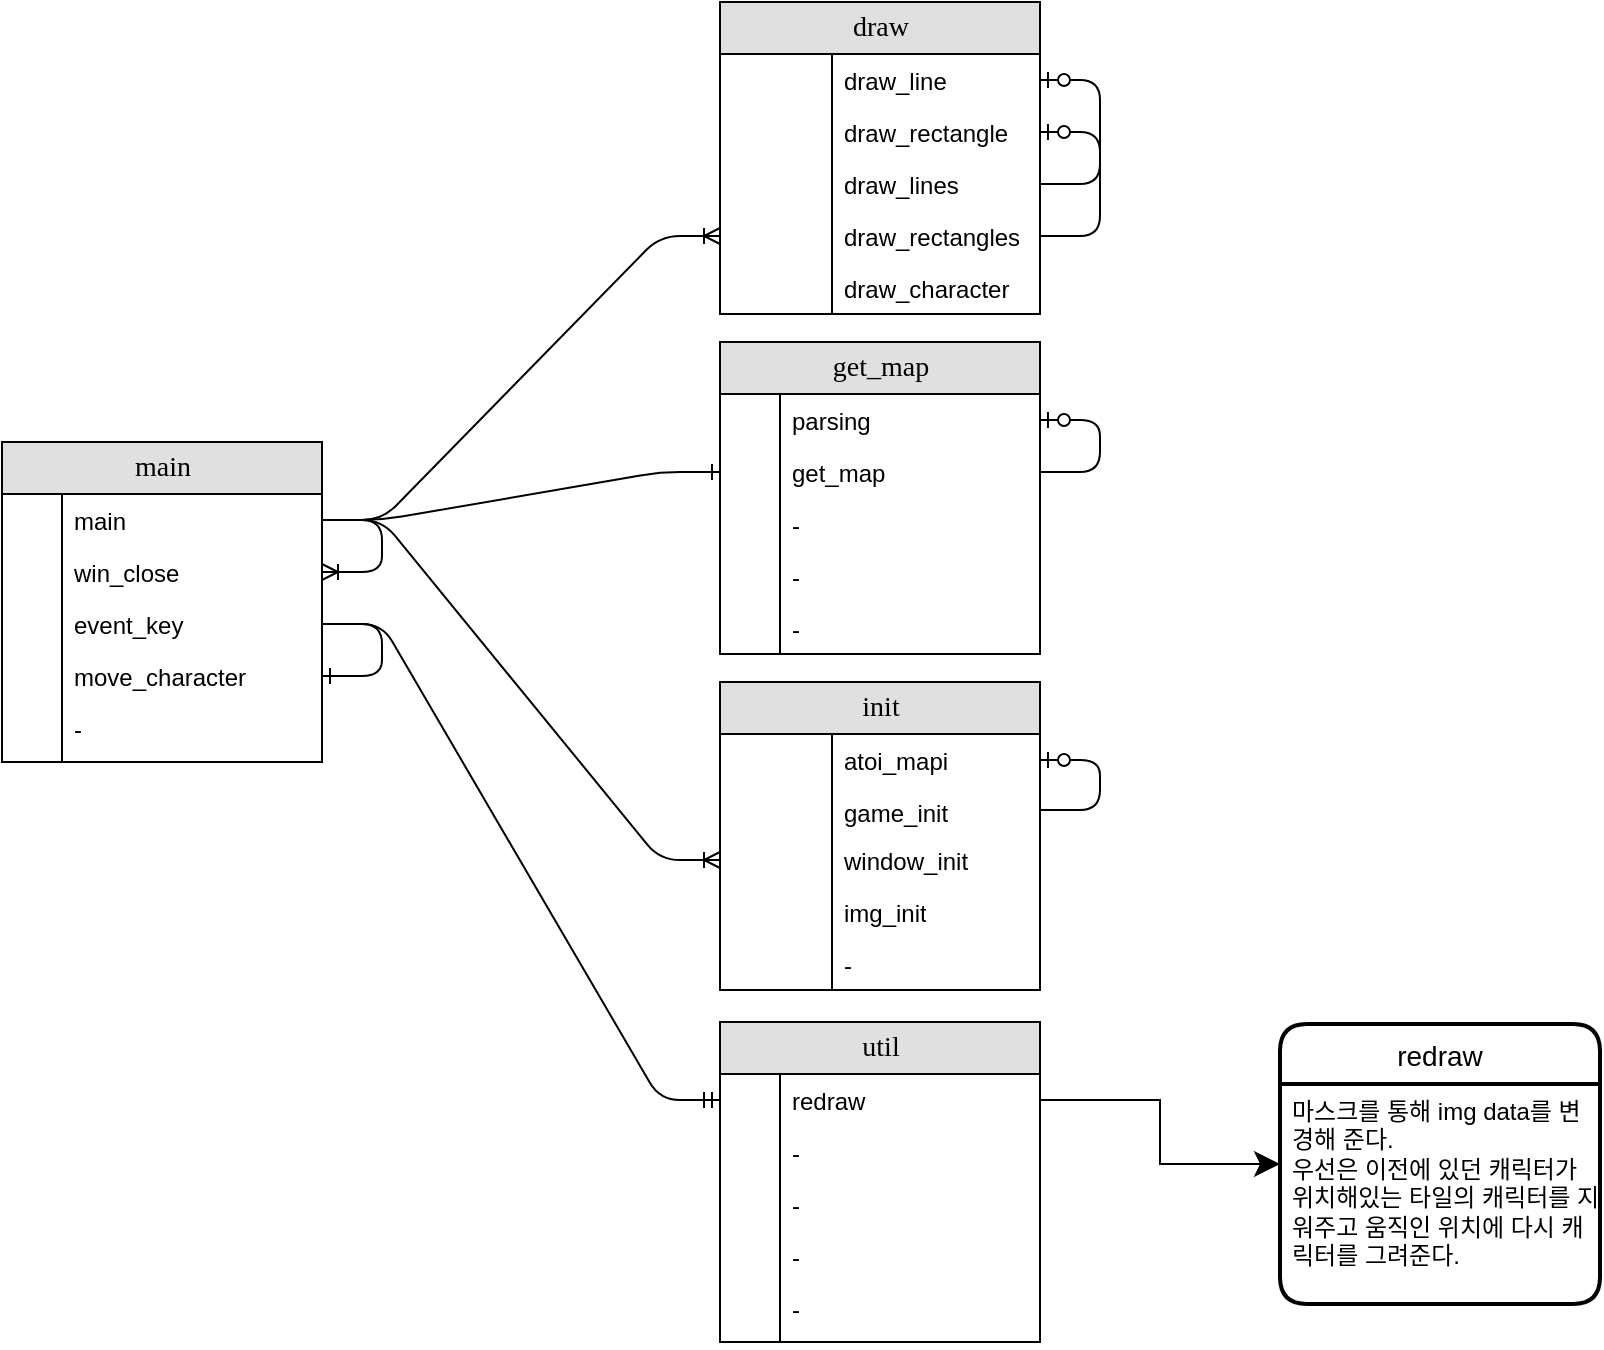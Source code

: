 <mxfile version="14.2.2" type="github">
  <diagram name="Page-1" id="e56a1550-8fbb-45ad-956c-1786394a9013">
    <mxGraphModel dx="1298" dy="751" grid="1" gridSize="1" guides="1" tooltips="1" connect="1" arrows="1" fold="1" page="1" pageScale="1" pageWidth="3300" pageHeight="2339" background="#ffffff" math="0" shadow="0">
      <root>
        <mxCell id="0" />
        <mxCell id="1" parent="0" />
        <mxCell id="2e49270ec7c68f3f-1" value="draw" style="swimlane;html=1;fontStyle=0;childLayout=stackLayout;horizontal=1;startSize=26;fillColor=#e0e0e0;horizontalStack=0;resizeParent=1;resizeLast=0;collapsible=1;marginBottom=0;swimlaneFillColor=#ffffff;align=center;rounded=0;shadow=0;comic=0;labelBackgroundColor=none;strokeWidth=1;fontFamily=Verdana;fontSize=14" parent="1" vertex="1">
          <mxGeometry x="1640" y="790" width="160" height="156" as="geometry" />
        </mxCell>
        <mxCell id="nDJJ-FubQtM80DXklPQj-88" value="draw_line" style="shape=partialRectangle;top=0;left=0;right=0;bottom=0;html=1;align=left;verticalAlign=top;fillColor=none;spacingLeft=60;spacingRight=4;whiteSpace=wrap;overflow=hidden;rotatable=0;points=[[0,0.5],[1,0.5]];portConstraint=eastwest;dropTarget=0;" parent="2e49270ec7c68f3f-1" vertex="1">
          <mxGeometry y="26" width="160" height="26" as="geometry" />
        </mxCell>
        <mxCell id="nDJJ-FubQtM80DXklPQj-89" value="" style="shape=partialRectangle;top=0;left=0;bottom=0;html=1;fillColor=none;align=left;verticalAlign=top;spacingLeft=4;spacingRight=4;whiteSpace=wrap;overflow=hidden;rotatable=0;points=[];portConstraint=eastwest;part=1;" parent="nDJJ-FubQtM80DXklPQj-88" vertex="1" connectable="0">
          <mxGeometry width="56" height="26" as="geometry" />
        </mxCell>
        <mxCell id="nDJJ-FubQtM80DXklPQj-20" value="draw_rectangle" style="shape=partialRectangle;top=0;left=0;right=0;bottom=0;html=1;align=left;verticalAlign=top;fillColor=none;spacingLeft=60;spacingRight=4;whiteSpace=wrap;overflow=hidden;rotatable=0;points=[[0,0.5],[1,0.5]];portConstraint=eastwest;dropTarget=0;" parent="2e49270ec7c68f3f-1" vertex="1">
          <mxGeometry y="52" width="160" height="26" as="geometry" />
        </mxCell>
        <mxCell id="nDJJ-FubQtM80DXklPQj-21" value="" style="shape=partialRectangle;top=0;left=0;bottom=0;html=1;fillColor=none;align=left;verticalAlign=top;spacingLeft=4;spacingRight=4;whiteSpace=wrap;overflow=hidden;rotatable=0;points=[];portConstraint=eastwest;part=1;" parent="nDJJ-FubQtM80DXklPQj-20" vertex="1" connectable="0">
          <mxGeometry width="56" height="26" as="geometry" />
        </mxCell>
        <mxCell id="nDJJ-FubQtM80DXklPQj-24" value="draw_lines" style="shape=partialRectangle;top=0;left=0;right=0;bottom=0;html=1;align=left;verticalAlign=top;fillColor=none;spacingLeft=60;spacingRight=4;whiteSpace=wrap;overflow=hidden;rotatable=0;points=[[0,0.5],[1,0.5]];portConstraint=eastwest;dropTarget=0;" parent="2e49270ec7c68f3f-1" vertex="1">
          <mxGeometry y="78" width="160" height="26" as="geometry" />
        </mxCell>
        <mxCell id="nDJJ-FubQtM80DXklPQj-25" value="" style="shape=partialRectangle;top=0;left=0;bottom=0;html=1;fillColor=none;align=left;verticalAlign=top;spacingLeft=4;spacingRight=4;whiteSpace=wrap;overflow=hidden;rotatable=0;points=[];portConstraint=eastwest;part=1;" parent="nDJJ-FubQtM80DXklPQj-24" vertex="1" connectable="0">
          <mxGeometry width="56" height="26" as="geometry" />
        </mxCell>
        <mxCell id="nDJJ-FubQtM80DXklPQj-26" value="draw_rectangles" style="shape=partialRectangle;top=0;left=0;right=0;bottom=0;html=1;align=left;verticalAlign=top;fillColor=none;spacingLeft=60;spacingRight=4;whiteSpace=wrap;overflow=hidden;rotatable=0;points=[[0,0.5],[1,0.5]];portConstraint=eastwest;dropTarget=0;" parent="2e49270ec7c68f3f-1" vertex="1">
          <mxGeometry y="104" width="160" height="26" as="geometry" />
        </mxCell>
        <mxCell id="nDJJ-FubQtM80DXklPQj-27" value="" style="shape=partialRectangle;top=0;left=0;bottom=0;html=1;fillColor=none;align=left;verticalAlign=top;spacingLeft=4;spacingRight=4;whiteSpace=wrap;overflow=hidden;rotatable=0;points=[];portConstraint=eastwest;part=1;" parent="nDJJ-FubQtM80DXklPQj-26" vertex="1" connectable="0">
          <mxGeometry width="56" height="26" as="geometry" />
        </mxCell>
        <mxCell id="nDJJ-FubQtM80DXklPQj-22" value="draw_character" style="shape=partialRectangle;top=0;left=0;right=0;bottom=0;html=1;align=left;verticalAlign=top;fillColor=none;spacingLeft=60;spacingRight=4;whiteSpace=wrap;overflow=hidden;rotatable=0;points=[[0,0.5],[1,0.5]];portConstraint=eastwest;dropTarget=0;" parent="2e49270ec7c68f3f-1" vertex="1">
          <mxGeometry y="130" width="160" height="26" as="geometry" />
        </mxCell>
        <mxCell id="nDJJ-FubQtM80DXklPQj-23" value="" style="shape=partialRectangle;top=0;left=0;bottom=0;html=1;fillColor=none;align=left;verticalAlign=top;spacingLeft=4;spacingRight=4;whiteSpace=wrap;overflow=hidden;rotatable=0;points=[];portConstraint=eastwest;part=1;" parent="nDJJ-FubQtM80DXklPQj-22" vertex="1" connectable="0">
          <mxGeometry width="56" height="26" as="geometry" />
        </mxCell>
        <mxCell id="uAMPDl_Nky-WzL86phEE-3" value="" style="edgeStyle=entityRelationEdgeStyle;fontSize=12;html=1;endArrow=ERzeroToOne;endFill=1;" edge="1" parent="2e49270ec7c68f3f-1" source="nDJJ-FubQtM80DXklPQj-26" target="nDJJ-FubQtM80DXklPQj-20">
          <mxGeometry width="100" height="100" relative="1" as="geometry">
            <mxPoint x="220" y="128" as="sourcePoint" />
            <mxPoint x="320" y="28" as="targetPoint" />
          </mxGeometry>
        </mxCell>
        <mxCell id="uAMPDl_Nky-WzL86phEE-2" value="" style="edgeStyle=entityRelationEdgeStyle;fontSize=12;html=1;endArrow=ERzeroToOne;endFill=1;jumpStyle=sharp;" edge="1" parent="2e49270ec7c68f3f-1" source="nDJJ-FubQtM80DXklPQj-24" target="nDJJ-FubQtM80DXklPQj-88">
          <mxGeometry width="100" height="100" relative="1" as="geometry">
            <mxPoint x="280" y="91" as="sourcePoint" />
            <mxPoint x="250" y="39" as="targetPoint" />
          </mxGeometry>
        </mxCell>
        <mxCell id="2e49270ec7c68f3f-19" value="get_map" style="swimlane;html=1;fontStyle=0;childLayout=stackLayout;horizontal=1;startSize=26;fillColor=#e0e0e0;horizontalStack=0;resizeParent=1;resizeLast=0;collapsible=1;marginBottom=0;swimlaneFillColor=#ffffff;align=center;rounded=0;shadow=0;comic=0;labelBackgroundColor=none;strokeWidth=1;fontFamily=Verdana;fontSize=14" parent="1" vertex="1">
          <mxGeometry x="1640" y="960" width="160" height="156" as="geometry" />
        </mxCell>
        <mxCell id="2e49270ec7c68f3f-22" value="parsing" style="shape=partialRectangle;top=0;left=0;right=0;bottom=0;html=1;align=left;verticalAlign=top;fillColor=none;spacingLeft=34;spacingRight=4;whiteSpace=wrap;overflow=hidden;rotatable=0;points=[[0,0.5],[1,0.5]];portConstraint=eastwest;dropTarget=0;" parent="2e49270ec7c68f3f-19" vertex="1">
          <mxGeometry y="26" width="160" height="26" as="geometry" />
        </mxCell>
        <mxCell id="2e49270ec7c68f3f-23" value="" style="shape=partialRectangle;top=0;left=0;bottom=0;html=1;fillColor=none;align=left;verticalAlign=top;spacingLeft=4;spacingRight=4;whiteSpace=wrap;overflow=hidden;rotatable=0;points=[];portConstraint=eastwest;part=1;" parent="2e49270ec7c68f3f-22" vertex="1" connectable="0">
          <mxGeometry width="30" height="26" as="geometry" />
        </mxCell>
        <mxCell id="2e49270ec7c68f3f-24" value="get_map" style="shape=partialRectangle;top=0;left=0;right=0;bottom=0;html=1;align=left;verticalAlign=top;fillColor=none;spacingLeft=34;spacingRight=4;whiteSpace=wrap;overflow=hidden;rotatable=0;points=[[0,0.5],[1,0.5]];portConstraint=eastwest;dropTarget=0;" parent="2e49270ec7c68f3f-19" vertex="1">
          <mxGeometry y="52" width="160" height="26" as="geometry" />
        </mxCell>
        <mxCell id="2e49270ec7c68f3f-25" value="" style="shape=partialRectangle;top=0;left=0;bottom=0;html=1;fillColor=none;align=left;verticalAlign=top;spacingLeft=4;spacingRight=4;whiteSpace=wrap;overflow=hidden;rotatable=0;points=[];portConstraint=eastwest;part=1;" parent="2e49270ec7c68f3f-24" vertex="1" connectable="0">
          <mxGeometry width="30" height="26" as="geometry" />
        </mxCell>
        <mxCell id="2e49270ec7c68f3f-26" value="-" style="shape=partialRectangle;top=0;left=0;right=0;bottom=0;html=1;align=left;verticalAlign=top;fillColor=none;spacingLeft=34;spacingRight=4;whiteSpace=wrap;overflow=hidden;rotatable=0;points=[[0,0.5],[1,0.5]];portConstraint=eastwest;dropTarget=0;" parent="2e49270ec7c68f3f-19" vertex="1">
          <mxGeometry y="78" width="160" height="26" as="geometry" />
        </mxCell>
        <mxCell id="2e49270ec7c68f3f-27" value="" style="shape=partialRectangle;top=0;left=0;bottom=0;html=1;fillColor=none;align=left;verticalAlign=top;spacingLeft=4;spacingRight=4;whiteSpace=wrap;overflow=hidden;rotatable=0;points=[];portConstraint=eastwest;part=1;" parent="2e49270ec7c68f3f-26" vertex="1" connectable="0">
          <mxGeometry width="30" height="26" as="geometry" />
        </mxCell>
        <mxCell id="nDJJ-FubQtM80DXklPQj-30" value="-" style="shape=partialRectangle;top=0;left=0;right=0;bottom=0;html=1;align=left;verticalAlign=top;fillColor=none;spacingLeft=34;spacingRight=4;whiteSpace=wrap;overflow=hidden;rotatable=0;points=[[0,0.5],[1,0.5]];portConstraint=eastwest;dropTarget=0;" parent="2e49270ec7c68f3f-19" vertex="1">
          <mxGeometry y="104" width="160" height="26" as="geometry" />
        </mxCell>
        <mxCell id="nDJJ-FubQtM80DXklPQj-31" value="" style="shape=partialRectangle;top=0;left=0;bottom=0;html=1;fillColor=none;align=left;verticalAlign=top;spacingLeft=4;spacingRight=4;whiteSpace=wrap;overflow=hidden;rotatable=0;points=[];portConstraint=eastwest;part=1;" parent="nDJJ-FubQtM80DXklPQj-30" vertex="1" connectable="0">
          <mxGeometry width="30" height="26" as="geometry" />
        </mxCell>
        <mxCell id="nDJJ-FubQtM80DXklPQj-32" value="-" style="shape=partialRectangle;top=0;left=0;right=0;bottom=0;html=1;align=left;verticalAlign=top;fillColor=none;spacingLeft=34;spacingRight=4;whiteSpace=wrap;overflow=hidden;rotatable=0;points=[[0,0.5],[1,0.5]];portConstraint=eastwest;dropTarget=0;" parent="2e49270ec7c68f3f-19" vertex="1">
          <mxGeometry y="130" width="160" height="26" as="geometry" />
        </mxCell>
        <mxCell id="nDJJ-FubQtM80DXklPQj-33" value="" style="shape=partialRectangle;top=0;left=0;bottom=0;html=1;fillColor=none;align=left;verticalAlign=top;spacingLeft=4;spacingRight=4;whiteSpace=wrap;overflow=hidden;rotatable=0;points=[];portConstraint=eastwest;part=1;" parent="nDJJ-FubQtM80DXklPQj-32" vertex="1" connectable="0">
          <mxGeometry width="30" height="26" as="geometry" />
        </mxCell>
        <mxCell id="nDJJ-FubQtM80DXklPQj-95" value="" style="edgeStyle=entityRelationEdgeStyle;fontSize=12;html=1;endArrow=ERzeroToOne;endFill=1;entryX=1;entryY=0.5;entryDx=0;entryDy=0;exitX=1;exitY=0.5;exitDx=0;exitDy=0;" parent="2e49270ec7c68f3f-19" source="2e49270ec7c68f3f-24" target="2e49270ec7c68f3f-22" edge="1">
          <mxGeometry width="100" height="100" relative="1" as="geometry">
            <mxPoint x="-50" y="100" as="sourcePoint" />
            <mxPoint x="30" y="80" as="targetPoint" />
          </mxGeometry>
        </mxCell>
        <mxCell id="2e49270ec7c68f3f-48" value="init" style="swimlane;html=1;fontStyle=0;childLayout=stackLayout;horizontal=1;startSize=26;fillColor=#e0e0e0;horizontalStack=0;resizeParent=1;resizeLast=0;collapsible=1;marginBottom=0;swimlaneFillColor=#ffffff;align=center;rounded=0;shadow=0;comic=0;labelBackgroundColor=none;strokeWidth=1;fontFamily=Verdana;fontSize=14" parent="1" vertex="1">
          <mxGeometry x="1640" y="1130" width="160" height="154" as="geometry" />
        </mxCell>
        <mxCell id="nDJJ-FubQtM80DXklPQj-34" value="atoi_mapi" style="shape=partialRectangle;top=0;left=0;right=0;bottom=0;html=1;align=left;verticalAlign=top;fillColor=none;spacingLeft=60;spacingRight=4;whiteSpace=wrap;overflow=hidden;rotatable=0;points=[[0,0.5],[1,0.5]];portConstraint=eastwest;dropTarget=0;" parent="2e49270ec7c68f3f-48" vertex="1">
          <mxGeometry y="26" width="160" height="26" as="geometry" />
        </mxCell>
        <mxCell id="nDJJ-FubQtM80DXklPQj-35" value="" style="shape=partialRectangle;top=0;left=0;bottom=0;html=1;fillColor=none;align=left;verticalAlign=top;spacingLeft=4;spacingRight=4;whiteSpace=wrap;overflow=hidden;rotatable=0;points=[];portConstraint=eastwest;part=1;" parent="nDJJ-FubQtM80DXklPQj-34" vertex="1" connectable="0">
          <mxGeometry width="56" height="26" as="geometry" />
        </mxCell>
        <mxCell id="nDJJ-FubQtM80DXklPQj-38" value="game_init" style="shape=partialRectangle;top=0;left=0;right=0;bottom=0;html=1;align=left;verticalAlign=top;fillColor=none;spacingLeft=60;spacingRight=4;whiteSpace=wrap;overflow=hidden;rotatable=0;points=[[0,0.5],[1,0.5]];portConstraint=eastwest;dropTarget=0;" parent="2e49270ec7c68f3f-48" vertex="1">
          <mxGeometry y="52" width="160" height="24" as="geometry" />
        </mxCell>
        <mxCell id="nDJJ-FubQtM80DXklPQj-39" value="" style="shape=partialRectangle;top=0;left=0;bottom=0;html=1;fillColor=none;align=left;verticalAlign=top;spacingLeft=4;spacingRight=4;whiteSpace=wrap;overflow=hidden;rotatable=0;points=[];portConstraint=eastwest;part=1;" parent="nDJJ-FubQtM80DXklPQj-38" vertex="1" connectable="0">
          <mxGeometry width="56" height="24" as="geometry" />
        </mxCell>
        <mxCell id="nDJJ-FubQtM80DXklPQj-40" value="window_init" style="shape=partialRectangle;top=0;left=0;right=0;bottom=0;html=1;align=left;verticalAlign=top;fillColor=none;spacingLeft=60;spacingRight=4;whiteSpace=wrap;overflow=hidden;rotatable=0;points=[[0,0.5],[1,0.5]];portConstraint=eastwest;dropTarget=0;" parent="2e49270ec7c68f3f-48" vertex="1">
          <mxGeometry y="76" width="160" height="26" as="geometry" />
        </mxCell>
        <mxCell id="nDJJ-FubQtM80DXklPQj-41" value="" style="shape=partialRectangle;top=0;left=0;bottom=0;html=1;fillColor=none;align=left;verticalAlign=top;spacingLeft=4;spacingRight=4;whiteSpace=wrap;overflow=hidden;rotatable=0;points=[];portConstraint=eastwest;part=1;" parent="nDJJ-FubQtM80DXklPQj-40" vertex="1" connectable="0">
          <mxGeometry width="56" height="26" as="geometry" />
        </mxCell>
        <mxCell id="nDJJ-FubQtM80DXklPQj-36" value="img_init" style="shape=partialRectangle;top=0;left=0;right=0;bottom=0;html=1;align=left;verticalAlign=top;fillColor=none;spacingLeft=60;spacingRight=4;whiteSpace=wrap;overflow=hidden;rotatable=0;points=[[0,0.5],[1,0.5]];portConstraint=eastwest;dropTarget=0;" parent="2e49270ec7c68f3f-48" vertex="1">
          <mxGeometry y="102" width="160" height="26" as="geometry" />
        </mxCell>
        <mxCell id="nDJJ-FubQtM80DXklPQj-37" value="" style="shape=partialRectangle;top=0;left=0;bottom=0;html=1;fillColor=none;align=left;verticalAlign=top;spacingLeft=4;spacingRight=4;whiteSpace=wrap;overflow=hidden;rotatable=0;points=[];portConstraint=eastwest;part=1;" parent="nDJJ-FubQtM80DXklPQj-36" vertex="1" connectable="0">
          <mxGeometry width="56" height="26" as="geometry" />
        </mxCell>
        <mxCell id="nDJJ-FubQtM80DXklPQj-96" value="-" style="shape=partialRectangle;top=0;left=0;right=0;bottom=0;html=1;align=left;verticalAlign=top;fillColor=none;spacingLeft=60;spacingRight=4;whiteSpace=wrap;overflow=hidden;rotatable=0;points=[[0,0.5],[1,0.5]];portConstraint=eastwest;dropTarget=0;" parent="2e49270ec7c68f3f-48" vertex="1">
          <mxGeometry y="128" width="160" height="26" as="geometry" />
        </mxCell>
        <mxCell id="nDJJ-FubQtM80DXklPQj-97" value="" style="shape=partialRectangle;top=0;left=0;bottom=0;html=1;fillColor=none;align=left;verticalAlign=top;spacingLeft=4;spacingRight=4;whiteSpace=wrap;overflow=hidden;rotatable=0;points=[];portConstraint=eastwest;part=1;" parent="nDJJ-FubQtM80DXklPQj-96" vertex="1" connectable="0">
          <mxGeometry width="56" height="26" as="geometry" />
        </mxCell>
        <mxCell id="nDJJ-FubQtM80DXklPQj-101" value="" style="edgeStyle=entityRelationEdgeStyle;fontSize=12;html=1;endArrow=ERzeroToOne;endFill=1;" parent="2e49270ec7c68f3f-48" source="nDJJ-FubQtM80DXklPQj-38" target="nDJJ-FubQtM80DXklPQj-34" edge="1">
          <mxGeometry width="100" height="100" relative="1" as="geometry">
            <mxPoint x="-70" y="-40" as="sourcePoint" />
            <mxPoint x="30" y="-140" as="targetPoint" />
          </mxGeometry>
        </mxCell>
        <mxCell id="2e49270ec7c68f3f-80" value="main" style="swimlane;html=1;fontStyle=0;childLayout=stackLayout;horizontal=1;startSize=26;fillColor=#e0e0e0;horizontalStack=0;resizeParent=1;resizeLast=0;collapsible=1;marginBottom=0;swimlaneFillColor=#ffffff;align=center;rounded=0;shadow=0;comic=0;labelBackgroundColor=none;strokeWidth=1;fontFamily=Verdana;fontSize=14" parent="1" vertex="1">
          <mxGeometry x="1281" y="1010" width="160" height="160" as="geometry" />
        </mxCell>
        <mxCell id="2e49270ec7c68f3f-83" value="main" style="shape=partialRectangle;top=0;left=0;right=0;bottom=0;html=1;align=left;verticalAlign=top;fillColor=none;spacingLeft=34;spacingRight=4;whiteSpace=wrap;overflow=hidden;rotatable=0;points=[[0,0.5],[1,0.5]];portConstraint=eastwest;dropTarget=0;" parent="2e49270ec7c68f3f-80" vertex="1">
          <mxGeometry y="26" width="160" height="26" as="geometry" />
        </mxCell>
        <mxCell id="2e49270ec7c68f3f-84" value="" style="shape=partialRectangle;top=0;left=0;bottom=0;html=1;fillColor=none;align=left;verticalAlign=top;spacingLeft=4;spacingRight=4;whiteSpace=wrap;overflow=hidden;rotatable=0;points=[];portConstraint=eastwest;part=1;" parent="2e49270ec7c68f3f-83" vertex="1" connectable="0">
          <mxGeometry width="30" height="26" as="geometry" />
        </mxCell>
        <mxCell id="2e49270ec7c68f3f-85" value="win_close" style="shape=partialRectangle;top=0;left=0;right=0;bottom=0;html=1;align=left;verticalAlign=top;fillColor=none;spacingLeft=34;spacingRight=4;whiteSpace=wrap;overflow=hidden;rotatable=0;points=[[0,0.5],[1,0.5]];portConstraint=eastwest;dropTarget=0;" parent="2e49270ec7c68f3f-80" vertex="1">
          <mxGeometry y="52" width="160" height="26" as="geometry" />
        </mxCell>
        <mxCell id="2e49270ec7c68f3f-86" value="" style="shape=partialRectangle;top=0;left=0;bottom=0;html=1;fillColor=none;align=left;verticalAlign=top;spacingLeft=4;spacingRight=4;whiteSpace=wrap;overflow=hidden;rotatable=0;points=[];portConstraint=eastwest;part=1;" parent="2e49270ec7c68f3f-85" vertex="1" connectable="0">
          <mxGeometry width="30" height="26" as="geometry" />
        </mxCell>
        <mxCell id="2e49270ec7c68f3f-87" value="event_key" style="shape=partialRectangle;top=0;left=0;right=0;bottom=0;html=1;align=left;verticalAlign=top;fillColor=none;spacingLeft=34;spacingRight=4;whiteSpace=wrap;overflow=hidden;rotatable=0;points=[[0,0.5],[1,0.5]];portConstraint=eastwest;dropTarget=0;" parent="2e49270ec7c68f3f-80" vertex="1">
          <mxGeometry y="78" width="160" height="26" as="geometry" />
        </mxCell>
        <mxCell id="2e49270ec7c68f3f-88" value="" style="shape=partialRectangle;top=0;left=0;bottom=0;html=1;fillColor=none;align=left;verticalAlign=top;spacingLeft=4;spacingRight=4;whiteSpace=wrap;overflow=hidden;rotatable=0;points=[];portConstraint=eastwest;part=1;" parent="2e49270ec7c68f3f-87" vertex="1" connectable="0">
          <mxGeometry width="30" height="26" as="geometry" />
        </mxCell>
        <mxCell id="nDJJ-FubQtM80DXklPQj-16" value="move_character" style="shape=partialRectangle;top=0;left=0;right=0;bottom=0;html=1;align=left;verticalAlign=top;fillColor=none;spacingLeft=34;spacingRight=4;whiteSpace=wrap;overflow=hidden;rotatable=0;points=[[0,0.5],[1,0.5]];portConstraint=eastwest;dropTarget=0;" parent="2e49270ec7c68f3f-80" vertex="1">
          <mxGeometry y="104" width="160" height="26" as="geometry" />
        </mxCell>
        <mxCell id="nDJJ-FubQtM80DXklPQj-17" value="" style="shape=partialRectangle;top=0;left=0;bottom=0;html=1;fillColor=none;align=left;verticalAlign=top;spacingLeft=4;spacingRight=4;whiteSpace=wrap;overflow=hidden;rotatable=0;points=[];portConstraint=eastwest;part=1;" parent="nDJJ-FubQtM80DXklPQj-16" vertex="1" connectable="0">
          <mxGeometry width="30" height="26" as="geometry" />
        </mxCell>
        <mxCell id="nDJJ-FubQtM80DXklPQj-18" value="-" style="shape=partialRectangle;top=0;left=0;right=0;bottom=0;html=1;align=left;verticalAlign=top;fillColor=none;spacingLeft=34;spacingRight=4;whiteSpace=wrap;overflow=hidden;rotatable=0;points=[[0,0.5],[1,0.5]];portConstraint=eastwest;dropTarget=0;" parent="2e49270ec7c68f3f-80" vertex="1">
          <mxGeometry y="130" width="160" height="30" as="geometry" />
        </mxCell>
        <mxCell id="nDJJ-FubQtM80DXklPQj-19" value="" style="shape=partialRectangle;top=0;left=0;bottom=0;html=1;fillColor=none;align=left;verticalAlign=top;spacingLeft=4;spacingRight=4;whiteSpace=wrap;overflow=hidden;rotatable=0;points=[];portConstraint=eastwest;part=1;" parent="nDJJ-FubQtM80DXklPQj-18" vertex="1" connectable="0">
          <mxGeometry width="30" height="30.0" as="geometry" />
        </mxCell>
        <mxCell id="nDJJ-FubQtM80DXklPQj-107" value="" style="fontSize=12;html=1;endArrow=ERoneToMany;edgeStyle=entityRelationEdgeStyle;elbow=vertical;entryX=1;entryY=0.5;entryDx=0;entryDy=0;" parent="2e49270ec7c68f3f-80" source="2e49270ec7c68f3f-83" target="2e49270ec7c68f3f-85" edge="1">
          <mxGeometry width="100" height="100" relative="1" as="geometry">
            <mxPoint x="170" y="49" as="sourcePoint" />
            <mxPoint x="250" y="240" as="targetPoint" />
          </mxGeometry>
        </mxCell>
        <mxCell id="uAMPDl_Nky-WzL86phEE-20" value="" style="edgeStyle=entityRelationEdgeStyle;fontSize=12;html=1;endArrow=ERone;endFill=1;strokeWidth=1;" edge="1" parent="2e49270ec7c68f3f-80" source="2e49270ec7c68f3f-87" target="nDJJ-FubQtM80DXklPQj-16">
          <mxGeometry width="100" height="100" relative="1" as="geometry">
            <mxPoint x="454" y="229" as="sourcePoint" />
            <mxPoint x="554" y="129" as="targetPoint" />
          </mxGeometry>
        </mxCell>
        <mxCell id="nDJJ-FubQtM80DXklPQj-90" value="" style="edgeStyle=entityRelationEdgeStyle;fontSize=12;html=1;endArrow=ERone;endFill=1;" parent="1" source="2e49270ec7c68f3f-83" target="2e49270ec7c68f3f-24" edge="1">
          <mxGeometry width="100" height="100" relative="1" as="geometry">
            <mxPoint x="1570" y="1190" as="sourcePoint" />
            <mxPoint x="1670" y="1090" as="targetPoint" />
          </mxGeometry>
        </mxCell>
        <mxCell id="nDJJ-FubQtM80DXklPQj-93" value="" style="fontSize=12;html=1;endArrow=ERoneToMany;edgeStyle=entityRelationEdgeStyle;elbow=vertical;" parent="1" source="2e49270ec7c68f3f-83" target="nDJJ-FubQtM80DXklPQj-40" edge="1">
          <mxGeometry width="100" height="100" relative="1" as="geometry">
            <mxPoint x="1570" y="1190" as="sourcePoint" />
            <mxPoint x="1670" y="1090" as="targetPoint" />
          </mxGeometry>
        </mxCell>
        <mxCell id="uAMPDl_Nky-WzL86phEE-1" value="" style="edgeStyle=entityRelationEdgeStyle;fontSize=12;html=1;endArrow=ERoneToMany;entryX=0;entryY=0.5;entryDx=0;entryDy=0;" edge="1" parent="1" source="2e49270ec7c68f3f-83" target="nDJJ-FubQtM80DXklPQj-26">
          <mxGeometry width="100" height="100" relative="1" as="geometry">
            <mxPoint x="1520" y="1150" as="sourcePoint" />
            <mxPoint x="1620" y="1050" as="targetPoint" />
          </mxGeometry>
        </mxCell>
        <mxCell id="uAMPDl_Nky-WzL86phEE-7" value="util" style="swimlane;html=1;fontStyle=0;childLayout=stackLayout;horizontal=1;startSize=26;fillColor=#e0e0e0;horizontalStack=0;resizeParent=1;resizeLast=0;collapsible=1;marginBottom=0;swimlaneFillColor=#ffffff;align=center;rounded=0;shadow=0;comic=0;labelBackgroundColor=none;strokeWidth=1;fontFamily=Verdana;fontSize=14" vertex="1" parent="1">
          <mxGeometry x="1640" y="1300" width="160" height="160" as="geometry" />
        </mxCell>
        <mxCell id="uAMPDl_Nky-WzL86phEE-8" value="redraw" style="shape=partialRectangle;top=0;left=0;right=0;bottom=0;html=1;align=left;verticalAlign=top;fillColor=none;spacingLeft=34;spacingRight=4;whiteSpace=wrap;overflow=hidden;rotatable=0;points=[[0,0.5],[1,0.5]];portConstraint=eastwest;dropTarget=0;" vertex="1" parent="uAMPDl_Nky-WzL86phEE-7">
          <mxGeometry y="26" width="160" height="26" as="geometry" />
        </mxCell>
        <mxCell id="uAMPDl_Nky-WzL86phEE-9" value="" style="shape=partialRectangle;top=0;left=0;bottom=0;html=1;fillColor=none;align=left;verticalAlign=top;spacingLeft=4;spacingRight=4;whiteSpace=wrap;overflow=hidden;rotatable=0;points=[];portConstraint=eastwest;part=1;" vertex="1" connectable="0" parent="uAMPDl_Nky-WzL86phEE-8">
          <mxGeometry width="30" height="26" as="geometry" />
        </mxCell>
        <mxCell id="uAMPDl_Nky-WzL86phEE-10" value="-" style="shape=partialRectangle;top=0;left=0;right=0;bottom=0;html=1;align=left;verticalAlign=top;fillColor=none;spacingLeft=34;spacingRight=4;whiteSpace=wrap;overflow=hidden;rotatable=0;points=[[0,0.5],[1,0.5]];portConstraint=eastwest;dropTarget=0;" vertex="1" parent="uAMPDl_Nky-WzL86phEE-7">
          <mxGeometry y="52" width="160" height="26" as="geometry" />
        </mxCell>
        <mxCell id="uAMPDl_Nky-WzL86phEE-11" value="" style="shape=partialRectangle;top=0;left=0;bottom=0;html=1;fillColor=none;align=left;verticalAlign=top;spacingLeft=4;spacingRight=4;whiteSpace=wrap;overflow=hidden;rotatable=0;points=[];portConstraint=eastwest;part=1;" vertex="1" connectable="0" parent="uAMPDl_Nky-WzL86phEE-10">
          <mxGeometry width="30" height="26" as="geometry" />
        </mxCell>
        <mxCell id="uAMPDl_Nky-WzL86phEE-12" value="-" style="shape=partialRectangle;top=0;left=0;right=0;bottom=0;html=1;align=left;verticalAlign=top;fillColor=none;spacingLeft=34;spacingRight=4;whiteSpace=wrap;overflow=hidden;rotatable=0;points=[[0,0.5],[1,0.5]];portConstraint=eastwest;dropTarget=0;" vertex="1" parent="uAMPDl_Nky-WzL86phEE-7">
          <mxGeometry y="78" width="160" height="26" as="geometry" />
        </mxCell>
        <mxCell id="uAMPDl_Nky-WzL86phEE-13" value="" style="shape=partialRectangle;top=0;left=0;bottom=0;html=1;fillColor=none;align=left;verticalAlign=top;spacingLeft=4;spacingRight=4;whiteSpace=wrap;overflow=hidden;rotatable=0;points=[];portConstraint=eastwest;part=1;" vertex="1" connectable="0" parent="uAMPDl_Nky-WzL86phEE-12">
          <mxGeometry width="30" height="26" as="geometry" />
        </mxCell>
        <mxCell id="uAMPDl_Nky-WzL86phEE-14" value="-" style="shape=partialRectangle;top=0;left=0;right=0;bottom=0;html=1;align=left;verticalAlign=top;fillColor=none;spacingLeft=34;spacingRight=4;whiteSpace=wrap;overflow=hidden;rotatable=0;points=[[0,0.5],[1,0.5]];portConstraint=eastwest;dropTarget=0;" vertex="1" parent="uAMPDl_Nky-WzL86phEE-7">
          <mxGeometry y="104" width="160" height="26" as="geometry" />
        </mxCell>
        <mxCell id="uAMPDl_Nky-WzL86phEE-15" value="" style="shape=partialRectangle;top=0;left=0;bottom=0;html=1;fillColor=none;align=left;verticalAlign=top;spacingLeft=4;spacingRight=4;whiteSpace=wrap;overflow=hidden;rotatable=0;points=[];portConstraint=eastwest;part=1;" vertex="1" connectable="0" parent="uAMPDl_Nky-WzL86phEE-14">
          <mxGeometry width="30" height="26" as="geometry" />
        </mxCell>
        <mxCell id="uAMPDl_Nky-WzL86phEE-16" value="-" style="shape=partialRectangle;top=0;left=0;right=0;bottom=0;html=1;align=left;verticalAlign=top;fillColor=none;spacingLeft=34;spacingRight=4;whiteSpace=wrap;overflow=hidden;rotatable=0;points=[[0,0.5],[1,0.5]];portConstraint=eastwest;dropTarget=0;" vertex="1" parent="uAMPDl_Nky-WzL86phEE-7">
          <mxGeometry y="130" width="160" height="30" as="geometry" />
        </mxCell>
        <mxCell id="uAMPDl_Nky-WzL86phEE-17" value="" style="shape=partialRectangle;top=0;left=0;bottom=0;html=1;fillColor=none;align=left;verticalAlign=top;spacingLeft=4;spacingRight=4;whiteSpace=wrap;overflow=hidden;rotatable=0;points=[];portConstraint=eastwest;part=1;" vertex="1" connectable="0" parent="uAMPDl_Nky-WzL86phEE-16">
          <mxGeometry width="30" height="30.0" as="geometry" />
        </mxCell>
        <mxCell id="uAMPDl_Nky-WzL86phEE-21" value="" style="edgeStyle=entityRelationEdgeStyle;fontSize=12;html=1;endArrow=ERmandOne;strokeWidth=1;" edge="1" parent="1" source="2e49270ec7c68f3f-87" target="uAMPDl_Nky-WzL86phEE-8">
          <mxGeometry width="100" height="100" relative="1" as="geometry">
            <mxPoint x="1735" y="1239" as="sourcePoint" />
            <mxPoint x="1835" y="1139" as="targetPoint" />
          </mxGeometry>
        </mxCell>
        <mxCell id="uAMPDl_Nky-WzL86phEE-57" value="redraw" style="swimlane;childLayout=stackLayout;horizontal=1;startSize=30;horizontalStack=0;rounded=1;fontSize=14;fontStyle=0;strokeWidth=2;resizeParent=0;resizeLast=1;shadow=0;dashed=0;align=center;fillColor=#FFFFFF;" vertex="1" parent="1">
          <mxGeometry x="1920" y="1301" width="160" height="140" as="geometry" />
        </mxCell>
        <mxCell id="uAMPDl_Nky-WzL86phEE-58" value="마스크를 통해 img data를 변경해 준다.&#xa;우선은 이전에 있던 캐릭터가 위치해있는 타일의 캐릭터를 지워주고 움직인 위치에 다시 캐릭터를 그려준다." style="align=left;strokeColor=none;fillColor=none;spacingLeft=4;fontSize=12;verticalAlign=top;resizable=0;rotatable=0;part=1;whiteSpace=wrap;" vertex="1" parent="uAMPDl_Nky-WzL86phEE-57">
          <mxGeometry y="30" width="160" height="110" as="geometry" />
        </mxCell>
        <mxCell id="uAMPDl_Nky-WzL86phEE-61" style="edgeStyle=orthogonalEdgeStyle;rounded=0;jumpStyle=arc;jumpSize=20;orthogonalLoop=1;jettySize=auto;html=1;exitX=1;exitY=0.5;exitDx=0;exitDy=0;entryX=0;entryY=0.5;entryDx=0;entryDy=0;startSize=7;endSize=10;targetPerimeterSpacing=5;strokeWidth=1;" edge="1" parent="1" source="uAMPDl_Nky-WzL86phEE-8" target="uAMPDl_Nky-WzL86phEE-57">
          <mxGeometry relative="1" as="geometry" />
        </mxCell>
      </root>
    </mxGraphModel>
  </diagram>
</mxfile>
